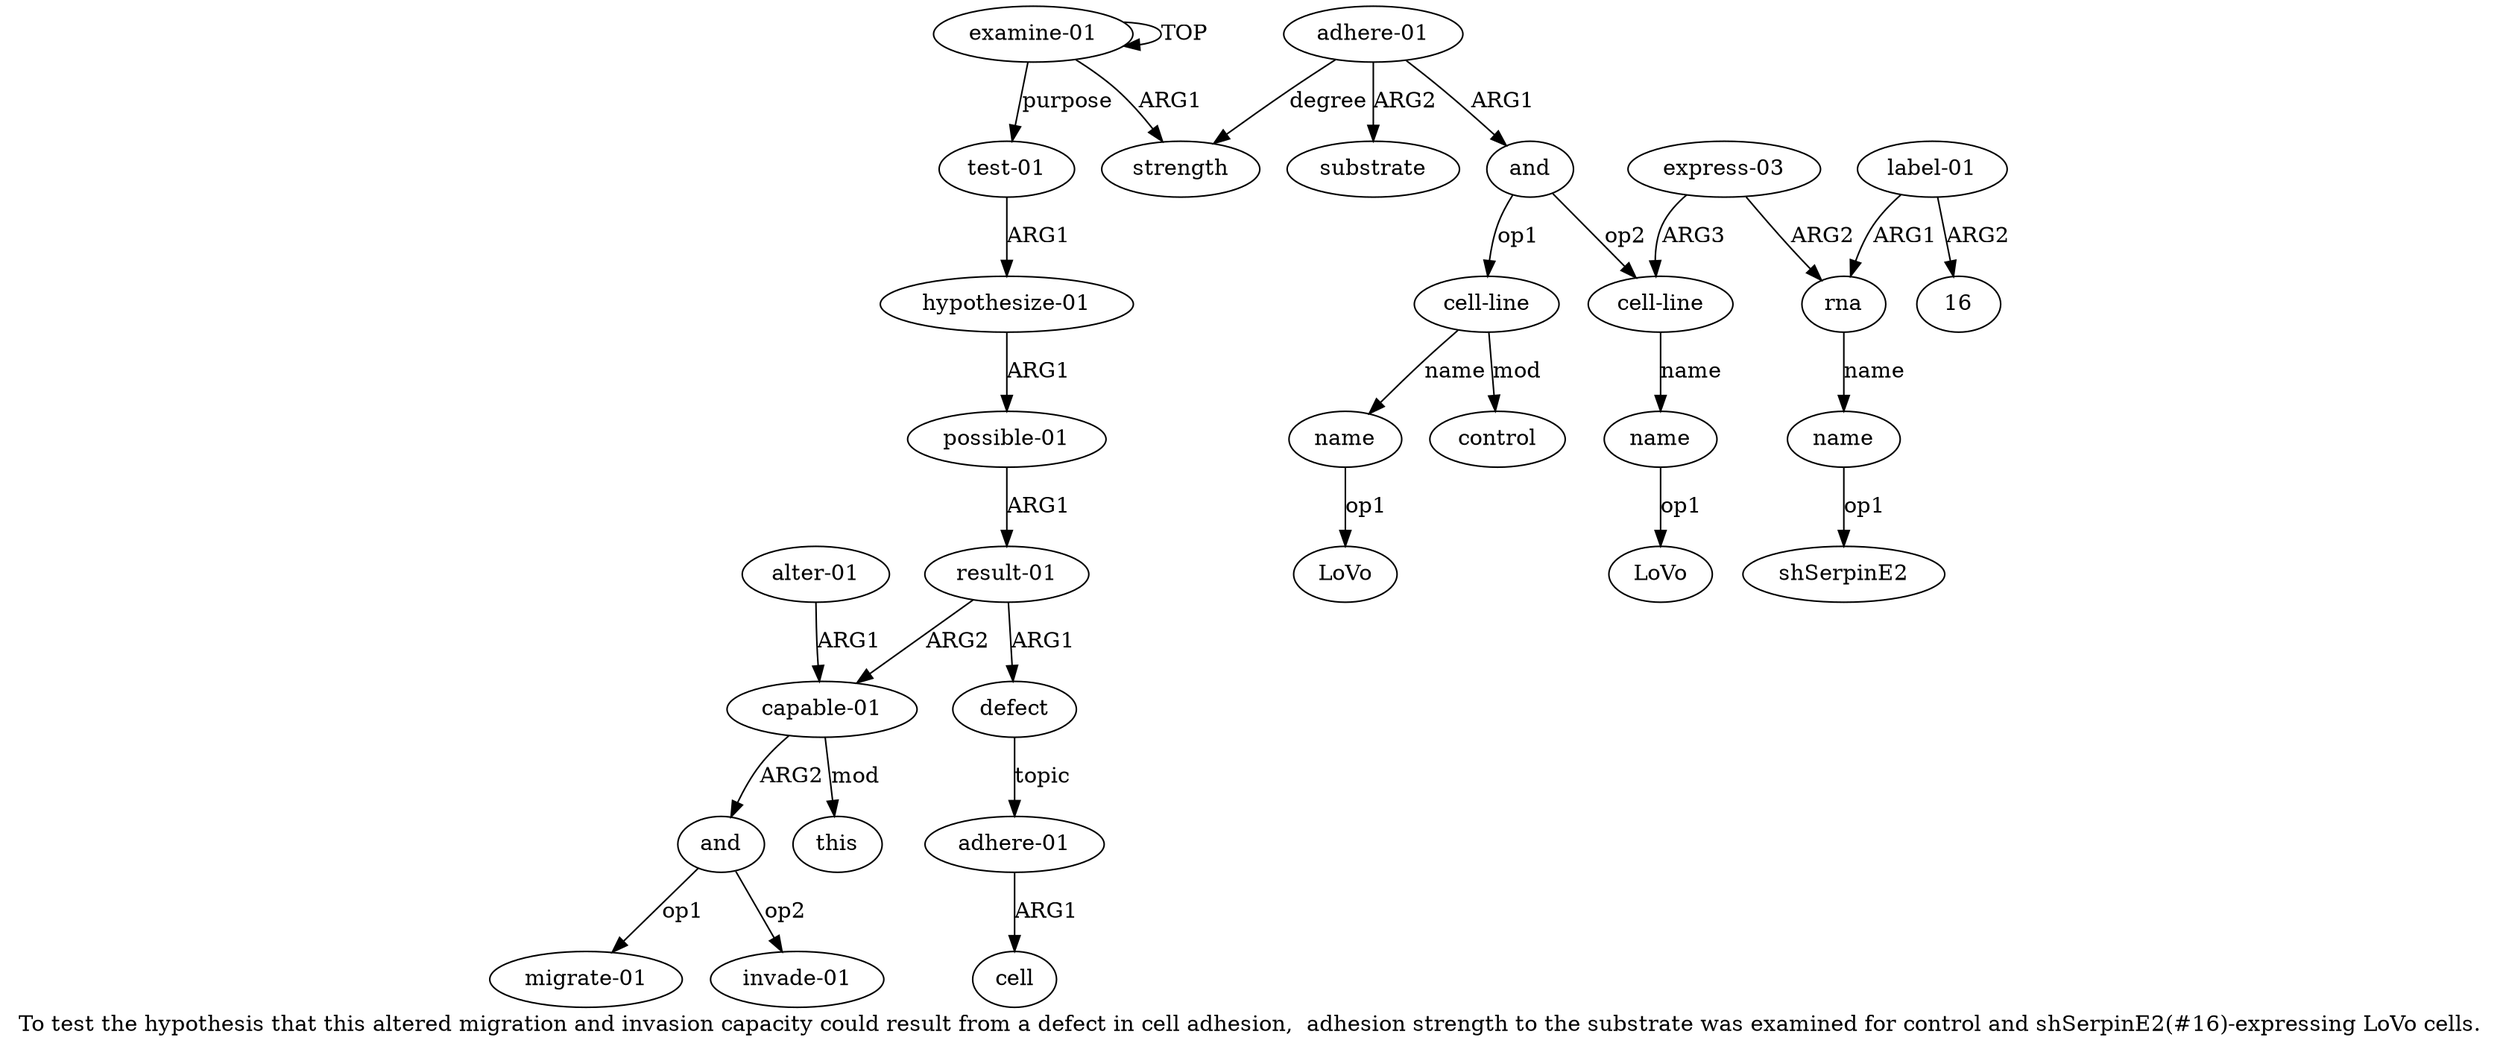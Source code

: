 digraph  {
	graph [label="To test the hypothesis that this altered migration and invasion capacity could result from a defect in cell adhesion,  adhesion \
strength to the substrate was examined for control and shSerpinE2(#16)-expressing LoVo cells."];
	node [label="\N"];
	a20	 [color=black,
		gold_ind=20,
		gold_label=cell,
		label=cell,
		test_ind=20,
		test_label=cell];
	a21	 [color=black,
		gold_ind=21,
		gold_label="capable-01",
		label="capable-01",
		test_ind=21,
		test_label="capable-01"];
	a22	 [color=black,
		gold_ind=22,
		gold_label=and,
		label=and,
		test_ind=22,
		test_label=and];
	a21 -> a22 [key=0,
	color=black,
	gold_label=ARG2,
	label=ARG2,
	test_label=ARG2];
a26 [color=black,
	gold_ind=26,
	gold_label=this,
	label=this,
	test_ind=26,
	test_label=this];
a21 -> a26 [key=0,
color=black,
gold_label=mod,
label=mod,
test_label=mod];
a23 [color=black,
gold_ind=23,
gold_label="migrate-01",
label="migrate-01",
test_ind=23,
test_label="migrate-01"];
a22 -> a23 [key=0,
color=black,
gold_label=op1,
label=op1,
test_label=op1];
a24 [color=black,
gold_ind=24,
gold_label="invade-01",
label="invade-01",
test_ind=24,
test_label="invade-01"];
a22 -> a24 [key=0,
color=black,
gold_label=op2,
label=op2,
test_label=op2];
a25 [color=black,
gold_ind=25,
gold_label="alter-01",
label="alter-01",
test_ind=25,
test_label="alter-01"];
a25 -> a21 [key=0,
color=black,
gold_label=ARG1,
label=ARG1,
test_label=ARG1];
"a8 LoVo" [color=black,
gold_ind=-1,
gold_label=LoVo,
label=LoVo,
test_ind=-1,
test_label=LoVo];
"a5 LoVo" [color=black,
gold_ind=-1,
gold_label=LoVo,
label=LoVo,
test_ind=-1,
test_label=LoVo];
"a12 16" [color=black,
gold_ind=-1,
gold_label=16,
label=16,
test_ind=-1,
test_label=16];
a15 [color=black,
gold_ind=15,
gold_label="hypothesize-01",
label="hypothesize-01",
test_ind=15,
test_label="hypothesize-01"];
a16 [color=black,
gold_ind=16,
gold_label="possible-01",
label="possible-01",
test_ind=16,
test_label="possible-01"];
a15 -> a16 [key=0,
color=black,
gold_label=ARG1,
label=ARG1,
test_label=ARG1];
a14 [color=black,
gold_ind=14,
gold_label="test-01",
label="test-01",
test_ind=14,
test_label="test-01"];
a14 -> a15 [key=0,
color=black,
gold_label=ARG1,
label=ARG1,
test_label=ARG1];
a17 [color=black,
gold_ind=17,
gold_label="result-01",
label="result-01",
test_ind=17,
test_label="result-01"];
a17 -> a21 [key=0,
color=black,
gold_label=ARG2,
label=ARG2,
test_label=ARG2];
a18 [color=black,
gold_ind=18,
gold_label=defect,
label=defect,
test_ind=18,
test_label=defect];
a17 -> a18 [key=0,
color=black,
gold_label=ARG1,
label=ARG1,
test_label=ARG1];
a16 -> a17 [key=0,
color=black,
gold_label=ARG1,
label=ARG1,
test_label=ARG1];
a11 [color=black,
gold_ind=11,
gold_label=name,
label=name,
test_ind=11,
test_label=name];
"a11 shSerpinE2" [color=black,
gold_ind=-1,
gold_label=shSerpinE2,
label=shSerpinE2,
test_ind=-1,
test_label=shSerpinE2];
a11 -> "a11 shSerpinE2" [key=0,
color=black,
gold_label=op1,
label=op1,
test_label=op1];
a10 [color=black,
gold_ind=10,
gold_label=rna,
label=rna,
test_ind=10,
test_label=rna];
a10 -> a11 [key=0,
color=black,
gold_label=name,
label=name,
test_label=name];
a13 [color=black,
gold_ind=13,
gold_label=substrate,
label=substrate,
test_ind=13,
test_label=substrate];
a12 [color=black,
gold_ind=12,
gold_label="label-01",
label="label-01",
test_ind=12,
test_label="label-01"];
a12 -> "a12 16" [key=0,
color=black,
gold_label=ARG2,
label=ARG2,
test_label=ARG2];
a12 -> a10 [key=0,
color=black,
gold_label=ARG1,
label=ARG1,
test_label=ARG1];
a19 [color=black,
gold_ind=19,
gold_label="adhere-01",
label="adhere-01",
test_ind=19,
test_label="adhere-01"];
a19 -> a20 [key=0,
color=black,
gold_label=ARG1,
label=ARG1,
test_label=ARG1];
a18 -> a19 [key=0,
color=black,
gold_label=topic,
label=topic,
test_label=topic];
a1 [color=black,
gold_ind=1,
gold_label=strength,
label=strength,
test_ind=1,
test_label=strength];
a0 [color=black,
gold_ind=0,
gold_label="examine-01",
label="examine-01",
test_ind=0,
test_label="examine-01"];
a0 -> a14 [key=0,
color=black,
gold_label=purpose,
label=purpose,
test_label=purpose];
a0 -> a1 [key=0,
color=black,
gold_label=ARG1,
label=ARG1,
test_label=ARG1];
a0 -> a0 [key=0,
color=black,
gold_label=TOP,
label=TOP,
test_label=TOP];
a3 [color=black,
gold_ind=3,
gold_label=and,
label=and,
test_ind=3,
test_label=and];
a4 [color=black,
gold_ind=4,
gold_label="cell-line",
label="cell-line",
test_ind=4,
test_label="cell-line"];
a3 -> a4 [key=0,
color=black,
gold_label=op1,
label=op1,
test_label=op1];
a7 [color=black,
gold_ind=7,
gold_label="cell-line",
label="cell-line",
test_ind=7,
test_label="cell-line"];
a3 -> a7 [key=0,
color=black,
gold_label=op2,
label=op2,
test_label=op2];
a2 [color=black,
gold_ind=2,
gold_label="adhere-01",
label="adhere-01",
test_ind=2,
test_label="adhere-01"];
a2 -> a13 [key=0,
color=black,
gold_label=ARG2,
label=ARG2,
test_label=ARG2];
a2 -> a1 [key=0,
color=black,
gold_label=degree,
label=degree,
test_label=degree];
a2 -> a3 [key=0,
color=black,
gold_label=ARG1,
label=ARG1,
test_label=ARG1];
a5 [color=black,
gold_ind=5,
gold_label=name,
label=name,
test_ind=5,
test_label=name];
a5 -> "a5 LoVo" [key=0,
color=black,
gold_label=op1,
label=op1,
test_label=op1];
a4 -> a5 [key=0,
color=black,
gold_label=name,
label=name,
test_label=name];
a6 [color=black,
gold_ind=6,
gold_label=control,
label=control,
test_ind=6,
test_label=control];
a4 -> a6 [key=0,
color=black,
gold_label=mod,
label=mod,
test_label=mod];
a8 [color=black,
gold_ind=8,
gold_label=name,
label=name,
test_ind=8,
test_label=name];
a7 -> a8 [key=0,
color=black,
gold_label=name,
label=name,
test_label=name];
a9 [color=black,
gold_ind=9,
gold_label="express-03",
label="express-03",
test_ind=9,
test_label="express-03"];
a9 -> a10 [key=0,
color=black,
gold_label=ARG2,
label=ARG2,
test_label=ARG2];
a9 -> a7 [key=0,
color=black,
gold_label=ARG3,
label=ARG3,
test_label=ARG3];
a8 -> "a8 LoVo" [key=0,
color=black,
gold_label=op1,
label=op1,
test_label=op1];
}

